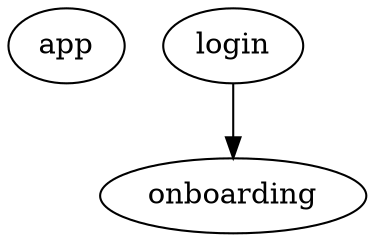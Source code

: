 digraph TestApp {
    schemaFileName = "schema-composition02"

    app [type = schema]

    login [type = flow]
    login -> onboarding
}
